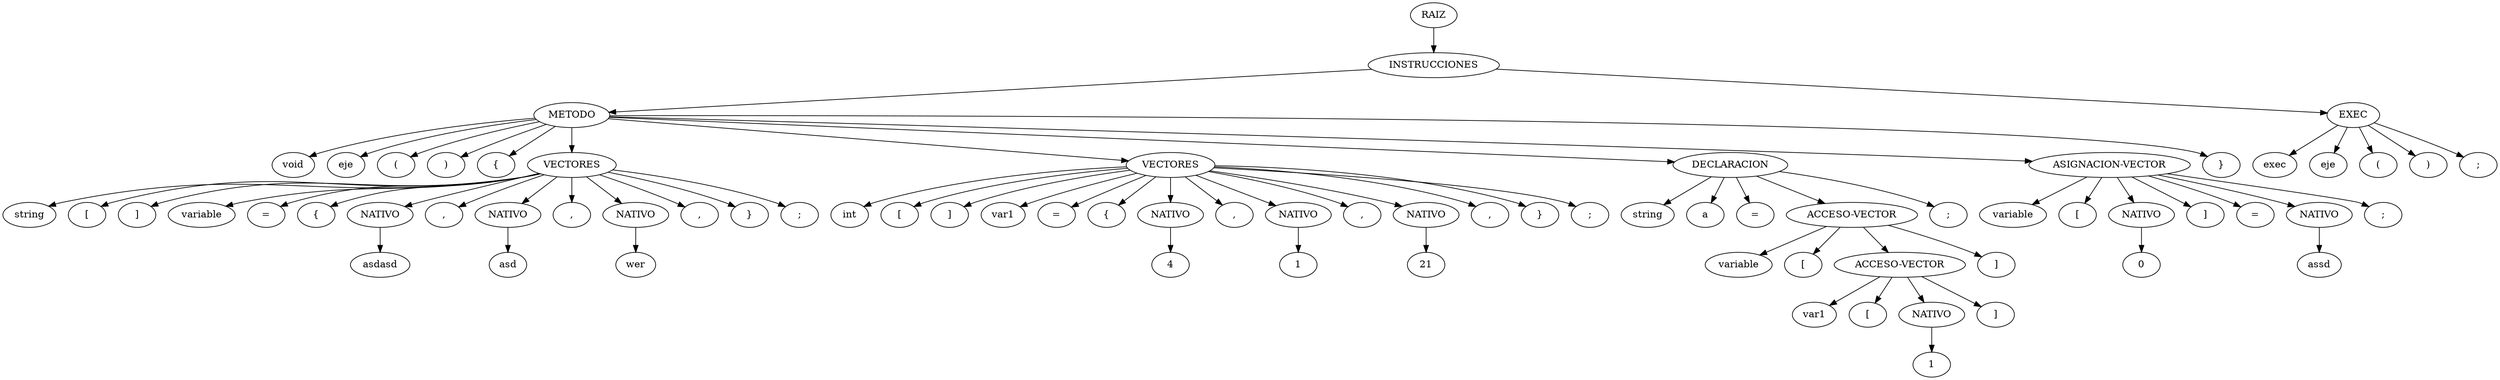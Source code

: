 digraph arbolAST{ 
      n0[label="RAIZ"];
      n1[label="INSTRUCCIONES"];
      n0 -> n1;n2[label="METODO"];
      n1 -> n2;n3[label="void"];
      n2 -> n3;n4[label="eje"];
      n2 -> n4;n5[label="("];
      n2 -> n5;n6[label=")"];
      n2 -> n6;n7[label="{"];
      n2 -> n7;n8[label="VECTORES"];
      n2 -> n8;n9[label="string"];
      n8 -> n9;n10[label="["];
      n8 -> n10;n11[label="]"];
      n8 -> n11;n12[label="variable"];
      n8 -> n12;n13[label="="];
      n8 -> n13;n14[label="{"];
      n8 -> n14;n15[label="NATIVO"];
      n8 -> n15;n16[label="asdasd"];
      n15 -> n16;n17[label=","];
      n8 -> n17;n18[label="NATIVO"];
      n8 -> n18;n19[label="asd"];
      n18 -> n19;n20[label=","];
      n8 -> n20;n21[label="NATIVO"];
      n8 -> n21;n22[label="wer"];
      n21 -> n22;n23[label=","];
      n8 -> n23;n24[label="}"];
      n8 -> n24;n25[label=";"];
      n8 -> n25;n26[label="VECTORES"];
      n2 -> n26;n27[label="int"];
      n26 -> n27;n28[label="["];
      n26 -> n28;n29[label="]"];
      n26 -> n29;n30[label="var1"];
      n26 -> n30;n31[label="="];
      n26 -> n31;n32[label="{"];
      n26 -> n32;n33[label="NATIVO"];
      n26 -> n33;n34[label="4"];
      n33 -> n34;n35[label=","];
      n26 -> n35;n36[label="NATIVO"];
      n26 -> n36;n37[label="1"];
      n36 -> n37;n38[label=","];
      n26 -> n38;n39[label="NATIVO"];
      n26 -> n39;n40[label="21"];
      n39 -> n40;n41[label=","];
      n26 -> n41;n42[label="}"];
      n26 -> n42;n43[label=";"];
      n26 -> n43;n44[label="DECLARACION"];
      n2 -> n44;n45[label="string"];
      n44 -> n45;n46[label="a"];
      n44 -> n46;n47[label="="];
      n44 -> n47;n48[label="ACCESO-VECTOR"];
      n44 -> n48;n49[label="variable"];
      n48 -> n49;n50[label="["];
      n48 -> n50;n51[label="ACCESO-VECTOR"];
      n48 -> n51;n52[label="var1"];
      n51 -> n52;n53[label="["];
      n51 -> n53;n54[label="NATIVO"];
      n51 -> n54;n55[label="1"];
      n54 -> n55;n56[label="]"];
      n51 -> n56;n57[label="]"];
      n48 -> n57;n58[label=";"];
      n44 -> n58;n59[label="ASIGNACION-VECTOR"];
      n2 -> n59;n60[label="variable"];
      n59 -> n60;n61[label="["];
      n59 -> n61;n62[label="NATIVO"];
      n59 -> n62;n63[label="0"];
      n62 -> n63;n64[label="]"];
      n59 -> n64;n65[label="="];
      n59 -> n65;n66[label="NATIVO"];
      n59 -> n66;n67[label="assd"];
      n66 -> n67;n68[label=";"];
      n59 -> n68;n69[label="}"];
      n2 -> n69;n70[label="EXEC"];
      n1 -> n70;n71[label="exec"];
      n70 -> n71;n72[label="eje"];
      n70 -> n72;n73[label="("];
      n70 -> n73;n74[label=")"];
      n70 -> n74;n75[label=";"];
      n70 -> n75;
    }